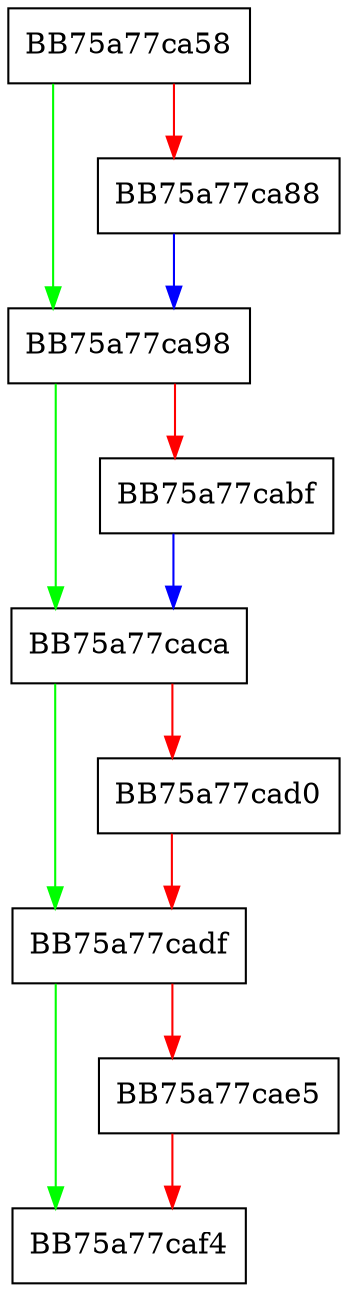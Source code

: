 digraph atol {
  node [shape="box"];
  graph [splines=ortho];
  BB75a77ca58 -> BB75a77ca98 [color="green"];
  BB75a77ca58 -> BB75a77ca88 [color="red"];
  BB75a77ca88 -> BB75a77ca98 [color="blue"];
  BB75a77ca98 -> BB75a77caca [color="green"];
  BB75a77ca98 -> BB75a77cabf [color="red"];
  BB75a77cabf -> BB75a77caca [color="blue"];
  BB75a77caca -> BB75a77cadf [color="green"];
  BB75a77caca -> BB75a77cad0 [color="red"];
  BB75a77cad0 -> BB75a77cadf [color="red"];
  BB75a77cadf -> BB75a77caf4 [color="green"];
  BB75a77cadf -> BB75a77cae5 [color="red"];
  BB75a77cae5 -> BB75a77caf4 [color="red"];
}
